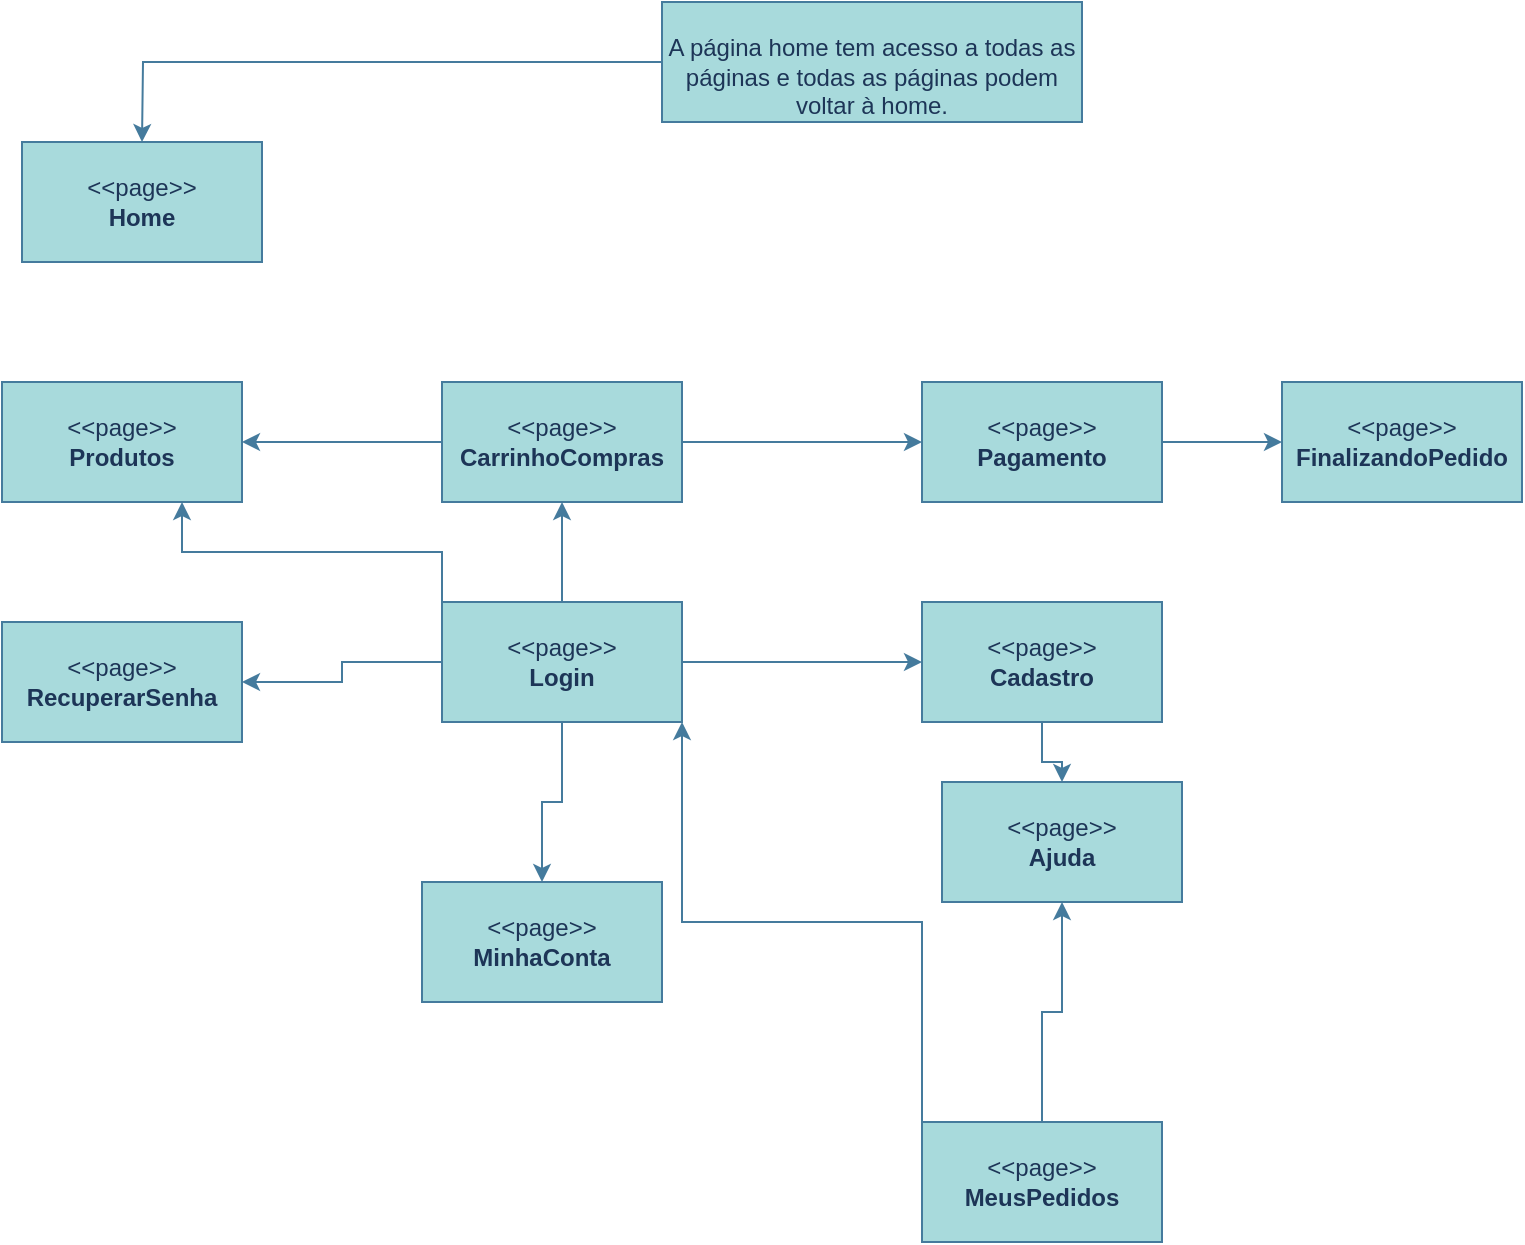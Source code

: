 <mxfile version="24.0.7" type="github">
  <diagram name="Page-1" id="YVekJmOjsQr32zWdq92V">
    <mxGraphModel dx="1434" dy="718" grid="1" gridSize="10" guides="1" tooltips="1" connect="1" arrows="1" fold="1" page="1" pageScale="1" pageWidth="850" pageHeight="1100" math="0" shadow="0">
      <root>
        <mxCell id="0" />
        <mxCell id="1" parent="0" />
        <mxCell id="_GKLUfwU8NrlWb3OML3c-5" style="edgeStyle=orthogonalEdgeStyle;rounded=0;orthogonalLoop=1;jettySize=auto;html=1;strokeColor=#457B9D;fontColor=#1D3557;fillColor=#A8DADC;" edge="1" parent="1" source="_GKLUfwU8NrlWb3OML3c-1">
          <mxGeometry relative="1" as="geometry">
            <mxPoint x="200" y="100" as="targetPoint" />
          </mxGeometry>
        </mxCell>
        <mxCell id="_GKLUfwU8NrlWb3OML3c-1" value="&lt;br/&gt;A página home tem acesso a todas as páginas e todas as páginas podem voltar à home." style="rounded=0;whiteSpace=wrap;html=1;strokeColor=#457B9D;fontColor=#1D3557;fillColor=#A8DADC;" vertex="1" parent="1">
          <mxGeometry x="460" y="30" width="210" height="60" as="geometry" />
        </mxCell>
        <mxCell id="_GKLUfwU8NrlWb3OML3c-2" value="&lt;div&gt;&amp;lt;&amp;lt;page&amp;gt;&amp;gt;&lt;/div&gt;&lt;div&gt;&lt;b&gt;Home&lt;/b&gt;&lt;br&gt;&lt;/div&gt;" style="rounded=0;whiteSpace=wrap;html=1;strokeColor=#457B9D;fontColor=#1D3557;fillColor=#A8DADC;" vertex="1" parent="1">
          <mxGeometry x="140" y="100" width="120" height="60" as="geometry" />
        </mxCell>
        <mxCell id="_GKLUfwU8NrlWb3OML3c-24" style="edgeStyle=orthogonalEdgeStyle;rounded=0;orthogonalLoop=1;jettySize=auto;html=1;exitX=1;exitY=0.5;exitDx=0;exitDy=0;strokeColor=#457B9D;fontColor=#1D3557;fillColor=#A8DADC;" edge="1" parent="1" source="_GKLUfwU8NrlWb3OML3c-6" target="_GKLUfwU8NrlWb3OML3c-14">
          <mxGeometry relative="1" as="geometry" />
        </mxCell>
        <mxCell id="_GKLUfwU8NrlWb3OML3c-28" style="edgeStyle=orthogonalEdgeStyle;rounded=0;orthogonalLoop=1;jettySize=auto;html=1;exitX=0;exitY=0.5;exitDx=0;exitDy=0;entryX=1;entryY=0.5;entryDx=0;entryDy=0;strokeColor=#457B9D;fontColor=#1D3557;fillColor=#A8DADC;" edge="1" parent="1" source="_GKLUfwU8NrlWb3OML3c-6" target="_GKLUfwU8NrlWb3OML3c-7">
          <mxGeometry relative="1" as="geometry" />
        </mxCell>
        <mxCell id="_GKLUfwU8NrlWb3OML3c-6" value="&lt;div&gt;&amp;lt;&amp;lt;page&amp;gt;&amp;gt;&lt;/div&gt;&lt;div&gt;&lt;b&gt;CarrinhoCompras&lt;/b&gt;&lt;br&gt;&lt;/div&gt;" style="rounded=0;whiteSpace=wrap;html=1;strokeColor=#457B9D;fontColor=#1D3557;fillColor=#A8DADC;" vertex="1" parent="1">
          <mxGeometry x="350" y="220" width="120" height="60" as="geometry" />
        </mxCell>
        <mxCell id="_GKLUfwU8NrlWb3OML3c-7" value="&lt;div&gt;&amp;lt;&amp;lt;page&amp;gt;&amp;gt;&lt;/div&gt;&lt;div&gt;&lt;b&gt;Produtos&lt;/b&gt;&lt;br&gt;&lt;/div&gt;" style="rounded=0;whiteSpace=wrap;html=1;strokeColor=#457B9D;fontColor=#1D3557;fillColor=#A8DADC;" vertex="1" parent="1">
          <mxGeometry x="130" y="220" width="120" height="60" as="geometry" />
        </mxCell>
        <mxCell id="_GKLUfwU8NrlWb3OML3c-16" value="" style="edgeStyle=orthogonalEdgeStyle;rounded=0;orthogonalLoop=1;jettySize=auto;html=1;strokeColor=#457B9D;fontColor=#1D3557;fillColor=#A8DADC;" edge="1" parent="1" source="_GKLUfwU8NrlWb3OML3c-8" target="_GKLUfwU8NrlWb3OML3c-6">
          <mxGeometry relative="1" as="geometry" />
        </mxCell>
        <mxCell id="_GKLUfwU8NrlWb3OML3c-18" style="edgeStyle=orthogonalEdgeStyle;rounded=0;orthogonalLoop=1;jettySize=auto;html=1;exitX=1;exitY=0.5;exitDx=0;exitDy=0;entryX=0;entryY=0.5;entryDx=0;entryDy=0;strokeColor=#457B9D;fontColor=#1D3557;fillColor=#A8DADC;" edge="1" parent="1" source="_GKLUfwU8NrlWb3OML3c-8" target="_GKLUfwU8NrlWb3OML3c-9">
          <mxGeometry relative="1" as="geometry" />
        </mxCell>
        <mxCell id="_GKLUfwU8NrlWb3OML3c-22" style="edgeStyle=orthogonalEdgeStyle;rounded=0;orthogonalLoop=1;jettySize=auto;html=1;exitX=0.5;exitY=1;exitDx=0;exitDy=0;strokeColor=#457B9D;fontColor=#1D3557;fillColor=#A8DADC;" edge="1" parent="1" source="_GKLUfwU8NrlWb3OML3c-8" target="_GKLUfwU8NrlWb3OML3c-11">
          <mxGeometry relative="1" as="geometry" />
        </mxCell>
        <mxCell id="_GKLUfwU8NrlWb3OML3c-27" value="" style="edgeStyle=orthogonalEdgeStyle;rounded=0;orthogonalLoop=1;jettySize=auto;html=1;strokeColor=#457B9D;fontColor=#1D3557;fillColor=#A8DADC;" edge="1" parent="1" source="_GKLUfwU8NrlWb3OML3c-8" target="_GKLUfwU8NrlWb3OML3c-26">
          <mxGeometry relative="1" as="geometry" />
        </mxCell>
        <mxCell id="_GKLUfwU8NrlWb3OML3c-29" style="edgeStyle=orthogonalEdgeStyle;rounded=0;orthogonalLoop=1;jettySize=auto;html=1;exitX=0;exitY=0;exitDx=0;exitDy=0;entryX=0.75;entryY=1;entryDx=0;entryDy=0;strokeColor=#457B9D;fontColor=#1D3557;fillColor=#A8DADC;" edge="1" parent="1" source="_GKLUfwU8NrlWb3OML3c-8" target="_GKLUfwU8NrlWb3OML3c-7">
          <mxGeometry relative="1" as="geometry" />
        </mxCell>
        <mxCell id="_GKLUfwU8NrlWb3OML3c-8" value="&lt;div&gt;&amp;lt;&amp;lt;page&amp;gt;&amp;gt;&lt;/div&gt;&lt;div&gt;&lt;b&gt;Login&lt;/b&gt;&lt;br&gt;&lt;/div&gt;" style="rounded=0;whiteSpace=wrap;html=1;strokeColor=#457B9D;fontColor=#1D3557;fillColor=#A8DADC;" vertex="1" parent="1">
          <mxGeometry x="350" y="330" width="120" height="60" as="geometry" />
        </mxCell>
        <mxCell id="_GKLUfwU8NrlWb3OML3c-19" style="edgeStyle=orthogonalEdgeStyle;rounded=0;orthogonalLoop=1;jettySize=auto;html=1;exitX=0.5;exitY=1;exitDx=0;exitDy=0;strokeColor=#457B9D;fontColor=#1D3557;fillColor=#A8DADC;" edge="1" parent="1" source="_GKLUfwU8NrlWb3OML3c-9" target="_GKLUfwU8NrlWb3OML3c-12">
          <mxGeometry relative="1" as="geometry" />
        </mxCell>
        <mxCell id="_GKLUfwU8NrlWb3OML3c-9" value="&lt;div&gt;&amp;lt;&amp;lt;page&amp;gt;&amp;gt;&lt;/div&gt;&lt;div&gt;&lt;b&gt;Cadastro&lt;/b&gt;&lt;br&gt;&lt;/div&gt;" style="rounded=0;whiteSpace=wrap;html=1;strokeColor=#457B9D;fontColor=#1D3557;fillColor=#A8DADC;" vertex="1" parent="1">
          <mxGeometry x="590" y="330" width="120" height="60" as="geometry" />
        </mxCell>
        <mxCell id="_GKLUfwU8NrlWb3OML3c-11" value="&lt;div&gt;&amp;lt;&amp;lt;page&amp;gt;&amp;gt;&lt;/div&gt;&lt;div&gt;&lt;b&gt;MinhaConta&lt;/b&gt;&lt;br&gt;&lt;/div&gt;" style="rounded=0;whiteSpace=wrap;html=1;strokeColor=#457B9D;fontColor=#1D3557;fillColor=#A8DADC;" vertex="1" parent="1">
          <mxGeometry x="340" y="470" width="120" height="60" as="geometry" />
        </mxCell>
        <mxCell id="_GKLUfwU8NrlWb3OML3c-12" value="&lt;div&gt;&amp;lt;&amp;lt;page&amp;gt;&amp;gt;&lt;/div&gt;&lt;div&gt;&lt;b&gt;Ajuda&lt;/b&gt;&lt;br&gt;&lt;/div&gt;" style="rounded=0;whiteSpace=wrap;html=1;strokeColor=#457B9D;fontColor=#1D3557;fillColor=#A8DADC;" vertex="1" parent="1">
          <mxGeometry x="600" y="420" width="120" height="60" as="geometry" />
        </mxCell>
        <mxCell id="_GKLUfwU8NrlWb3OML3c-21" style="edgeStyle=orthogonalEdgeStyle;rounded=0;orthogonalLoop=1;jettySize=auto;html=1;exitX=0;exitY=0;exitDx=0;exitDy=0;entryX=1;entryY=1;entryDx=0;entryDy=0;strokeColor=#457B9D;fontColor=#1D3557;fillColor=#A8DADC;" edge="1" parent="1" source="_GKLUfwU8NrlWb3OML3c-13" target="_GKLUfwU8NrlWb3OML3c-8">
          <mxGeometry relative="1" as="geometry" />
        </mxCell>
        <mxCell id="_GKLUfwU8NrlWb3OML3c-23" style="edgeStyle=orthogonalEdgeStyle;rounded=0;orthogonalLoop=1;jettySize=auto;html=1;exitX=0.5;exitY=0;exitDx=0;exitDy=0;strokeColor=#457B9D;fontColor=#1D3557;fillColor=#A8DADC;" edge="1" parent="1" source="_GKLUfwU8NrlWb3OML3c-13" target="_GKLUfwU8NrlWb3OML3c-12">
          <mxGeometry relative="1" as="geometry" />
        </mxCell>
        <mxCell id="_GKLUfwU8NrlWb3OML3c-13" value="&lt;div&gt;&amp;lt;&amp;lt;page&amp;gt;&amp;gt;&lt;/div&gt;&lt;div&gt;&lt;b&gt;MeusPedidos&lt;/b&gt;&lt;br&gt;&lt;/div&gt;" style="rounded=0;whiteSpace=wrap;html=1;strokeColor=#457B9D;fontColor=#1D3557;fillColor=#A8DADC;" vertex="1" parent="1">
          <mxGeometry x="590" y="590" width="120" height="60" as="geometry" />
        </mxCell>
        <mxCell id="_GKLUfwU8NrlWb3OML3c-25" style="edgeStyle=orthogonalEdgeStyle;rounded=0;orthogonalLoop=1;jettySize=auto;html=1;exitX=1;exitY=0.5;exitDx=0;exitDy=0;strokeColor=#457B9D;fontColor=#1D3557;fillColor=#A8DADC;" edge="1" parent="1" source="_GKLUfwU8NrlWb3OML3c-14" target="_GKLUfwU8NrlWb3OML3c-15">
          <mxGeometry relative="1" as="geometry" />
        </mxCell>
        <mxCell id="_GKLUfwU8NrlWb3OML3c-14" value="&lt;div&gt;&amp;lt;&amp;lt;page&amp;gt;&amp;gt;&lt;/div&gt;&lt;div&gt;&lt;b&gt;Pagamento&lt;/b&gt;&lt;br&gt;&lt;/div&gt;" style="rounded=0;whiteSpace=wrap;html=1;strokeColor=#457B9D;fontColor=#1D3557;fillColor=#A8DADC;" vertex="1" parent="1">
          <mxGeometry x="590" y="220" width="120" height="60" as="geometry" />
        </mxCell>
        <mxCell id="_GKLUfwU8NrlWb3OML3c-15" value="&lt;div&gt;&amp;lt;&amp;lt;page&amp;gt;&amp;gt;&lt;/div&gt;&lt;div&gt;&lt;b&gt;FinalizandoPedido&lt;/b&gt;&lt;br&gt;&lt;/div&gt;" style="rounded=0;whiteSpace=wrap;html=1;strokeColor=#457B9D;fontColor=#1D3557;fillColor=#A8DADC;" vertex="1" parent="1">
          <mxGeometry x="770" y="220" width="120" height="60" as="geometry" />
        </mxCell>
        <mxCell id="_GKLUfwU8NrlWb3OML3c-26" value="&lt;div&gt;&amp;lt;&amp;lt;page&amp;gt;&amp;gt;&lt;/div&gt;&lt;div&gt;&lt;b&gt;RecuperarSenha&lt;/b&gt;&lt;br&gt;&lt;/div&gt;" style="rounded=0;whiteSpace=wrap;html=1;strokeColor=#457B9D;fontColor=#1D3557;fillColor=#A8DADC;" vertex="1" parent="1">
          <mxGeometry x="130" y="340" width="120" height="60" as="geometry" />
        </mxCell>
      </root>
    </mxGraphModel>
  </diagram>
</mxfile>
